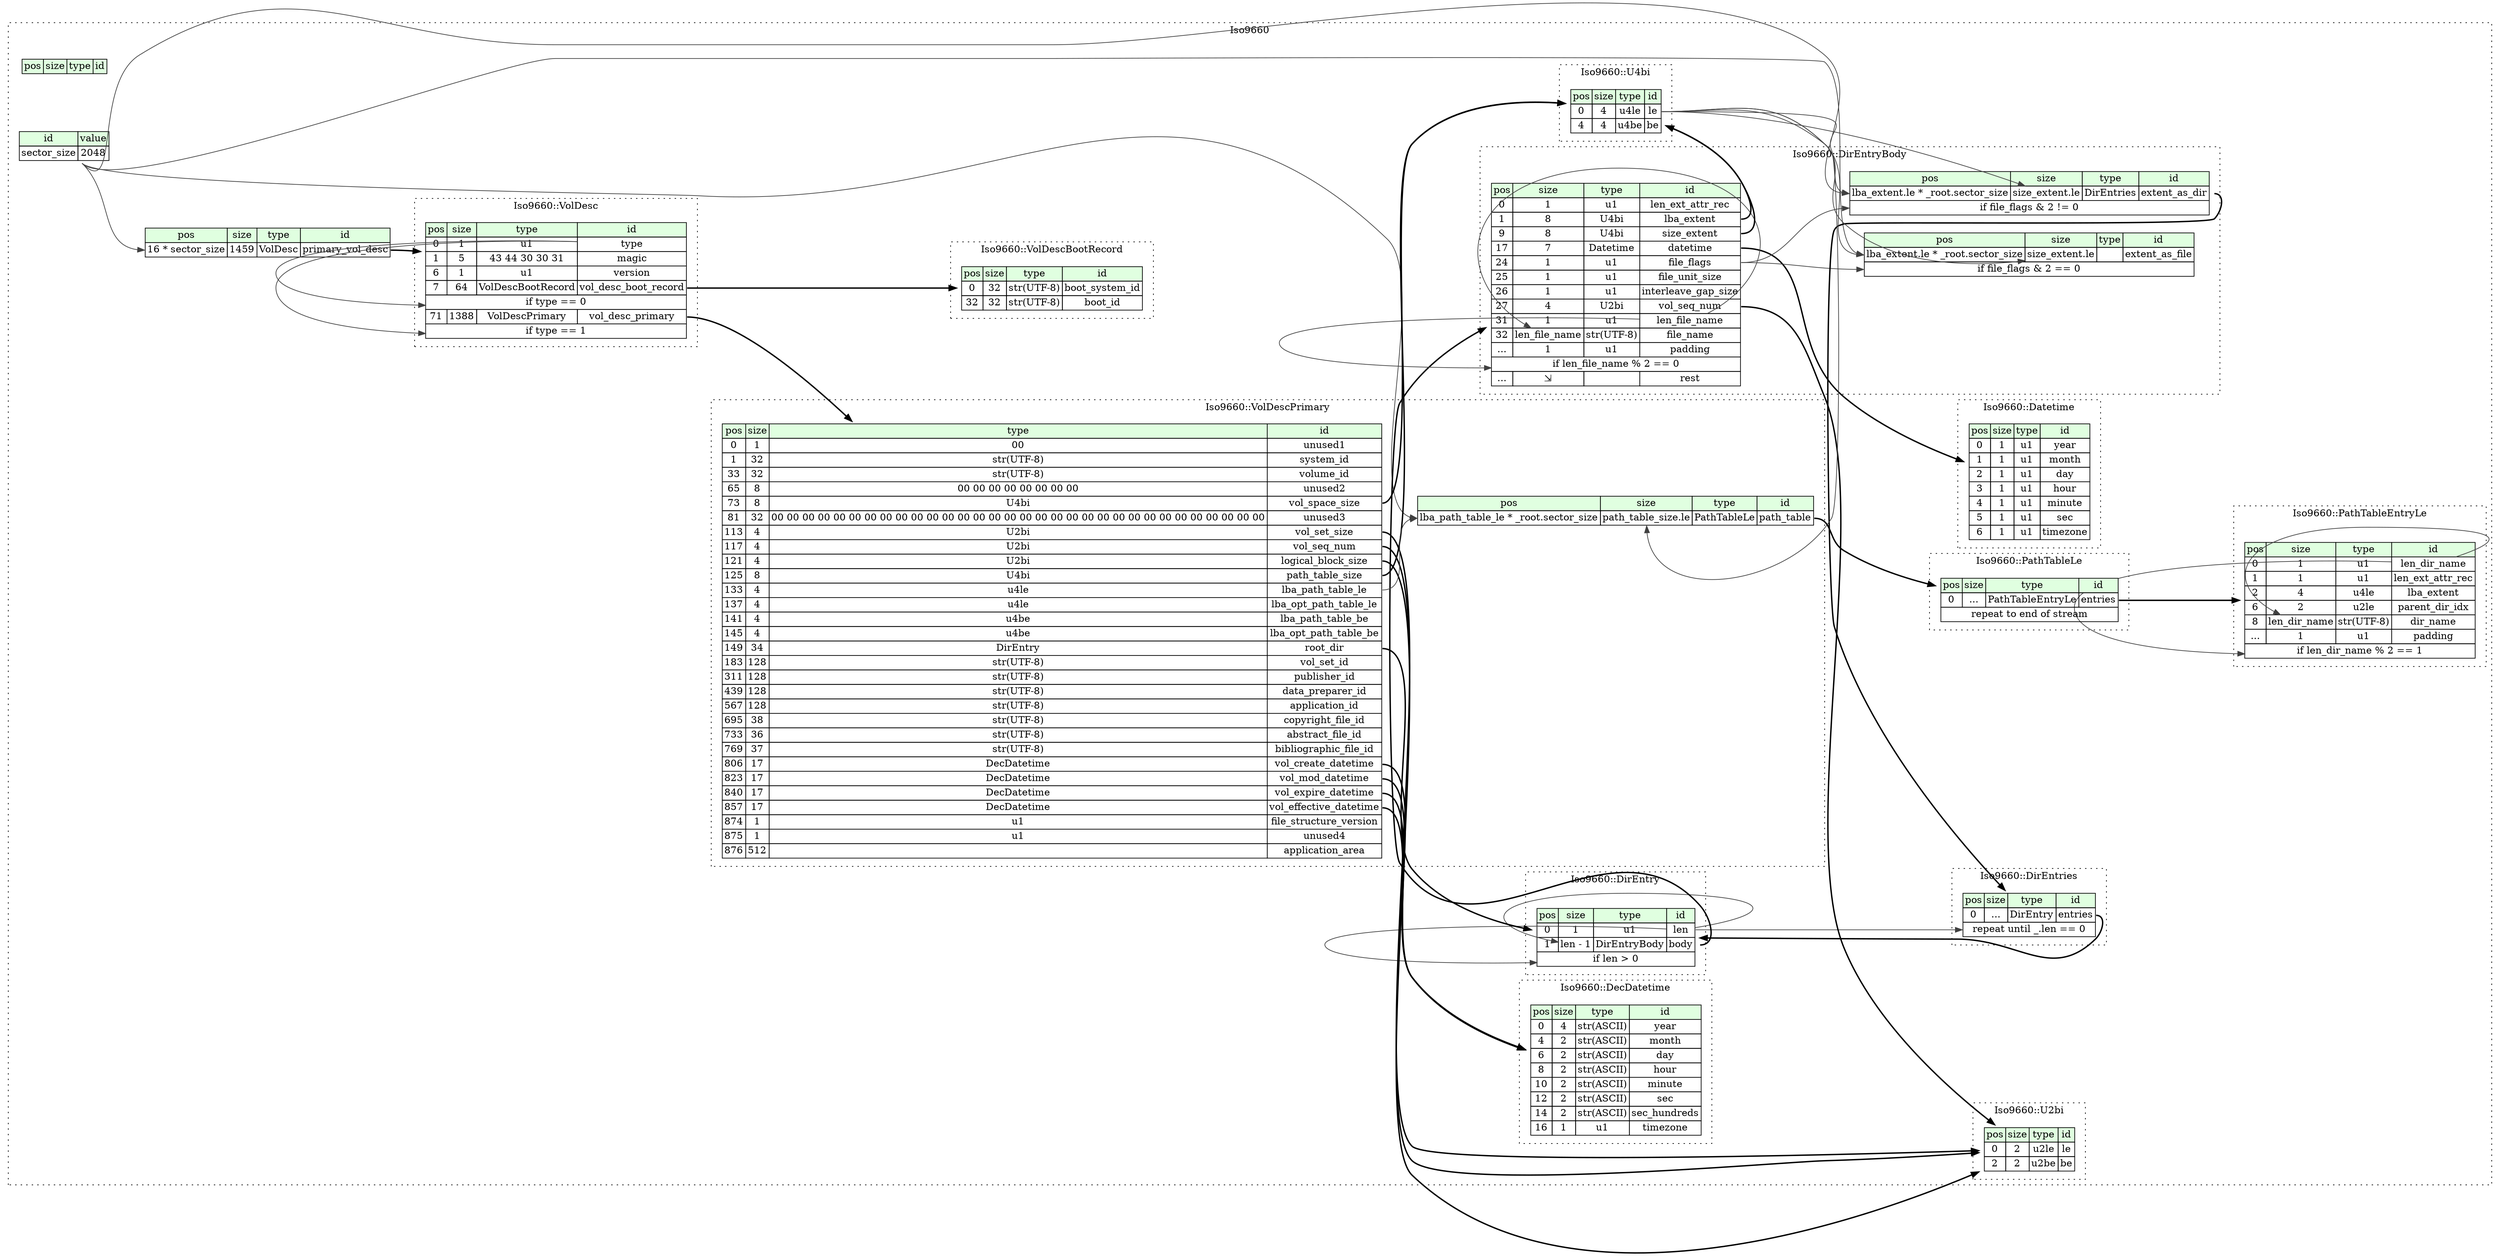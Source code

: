 digraph {
	rankdir=LR;
	node [shape=plaintext];
	subgraph cluster__iso9660 {
		label="Iso9660";
		graph[style=dotted];

		iso9660__seq [label=<<TABLE BORDER="0" CELLBORDER="1" CELLSPACING="0">
			<TR><TD BGCOLOR="#E0FFE0">pos</TD><TD BGCOLOR="#E0FFE0">size</TD><TD BGCOLOR="#E0FFE0">type</TD><TD BGCOLOR="#E0FFE0">id</TD></TR>
		</TABLE>>];
		iso9660__inst__primary_vol_desc [label=<<TABLE BORDER="0" CELLBORDER="1" CELLSPACING="0">
			<TR><TD BGCOLOR="#E0FFE0">pos</TD><TD BGCOLOR="#E0FFE0">size</TD><TD BGCOLOR="#E0FFE0">type</TD><TD BGCOLOR="#E0FFE0">id</TD></TR>
			<TR><TD PORT="primary_vol_desc_pos">16 * sector_size</TD><TD PORT="primary_vol_desc_size">1459</TD><TD>VolDesc</TD><TD PORT="primary_vol_desc_type">primary_vol_desc</TD></TR>
		</TABLE>>];
		iso9660__inst__sector_size [label=<<TABLE BORDER="0" CELLBORDER="1" CELLSPACING="0">
			<TR><TD BGCOLOR="#E0FFE0">id</TD><TD BGCOLOR="#E0FFE0">value</TD></TR>
			<TR><TD>sector_size</TD><TD>2048</TD></TR>
		</TABLE>>];
		subgraph cluster__datetime {
			label="Iso9660::Datetime";
			graph[style=dotted];

			datetime__seq [label=<<TABLE BORDER="0" CELLBORDER="1" CELLSPACING="0">
				<TR><TD BGCOLOR="#E0FFE0">pos</TD><TD BGCOLOR="#E0FFE0">size</TD><TD BGCOLOR="#E0FFE0">type</TD><TD BGCOLOR="#E0FFE0">id</TD></TR>
				<TR><TD PORT="year_pos">0</TD><TD PORT="year_size">1</TD><TD>u1</TD><TD PORT="year_type">year</TD></TR>
				<TR><TD PORT="month_pos">1</TD><TD PORT="month_size">1</TD><TD>u1</TD><TD PORT="month_type">month</TD></TR>
				<TR><TD PORT="day_pos">2</TD><TD PORT="day_size">1</TD><TD>u1</TD><TD PORT="day_type">day</TD></TR>
				<TR><TD PORT="hour_pos">3</TD><TD PORT="hour_size">1</TD><TD>u1</TD><TD PORT="hour_type">hour</TD></TR>
				<TR><TD PORT="minute_pos">4</TD><TD PORT="minute_size">1</TD><TD>u1</TD><TD PORT="minute_type">minute</TD></TR>
				<TR><TD PORT="sec_pos">5</TD><TD PORT="sec_size">1</TD><TD>u1</TD><TD PORT="sec_type">sec</TD></TR>
				<TR><TD PORT="timezone_pos">6</TD><TD PORT="timezone_size">1</TD><TD>u1</TD><TD PORT="timezone_type">timezone</TD></TR>
			</TABLE>>];
		}
		subgraph cluster__dec_datetime {
			label="Iso9660::DecDatetime";
			graph[style=dotted];

			dec_datetime__seq [label=<<TABLE BORDER="0" CELLBORDER="1" CELLSPACING="0">
				<TR><TD BGCOLOR="#E0FFE0">pos</TD><TD BGCOLOR="#E0FFE0">size</TD><TD BGCOLOR="#E0FFE0">type</TD><TD BGCOLOR="#E0FFE0">id</TD></TR>
				<TR><TD PORT="year_pos">0</TD><TD PORT="year_size">4</TD><TD>str(ASCII)</TD><TD PORT="year_type">year</TD></TR>
				<TR><TD PORT="month_pos">4</TD><TD PORT="month_size">2</TD><TD>str(ASCII)</TD><TD PORT="month_type">month</TD></TR>
				<TR><TD PORT="day_pos">6</TD><TD PORT="day_size">2</TD><TD>str(ASCII)</TD><TD PORT="day_type">day</TD></TR>
				<TR><TD PORT="hour_pos">8</TD><TD PORT="hour_size">2</TD><TD>str(ASCII)</TD><TD PORT="hour_type">hour</TD></TR>
				<TR><TD PORT="minute_pos">10</TD><TD PORT="minute_size">2</TD><TD>str(ASCII)</TD><TD PORT="minute_type">minute</TD></TR>
				<TR><TD PORT="sec_pos">12</TD><TD PORT="sec_size">2</TD><TD>str(ASCII)</TD><TD PORT="sec_type">sec</TD></TR>
				<TR><TD PORT="sec_hundreds_pos">14</TD><TD PORT="sec_hundreds_size">2</TD><TD>str(ASCII)</TD><TD PORT="sec_hundreds_type">sec_hundreds</TD></TR>
				<TR><TD PORT="timezone_pos">16</TD><TD PORT="timezone_size">1</TD><TD>u1</TD><TD PORT="timezone_type">timezone</TD></TR>
			</TABLE>>];
		}
		subgraph cluster__dir_entries {
			label="Iso9660::DirEntries";
			graph[style=dotted];

			dir_entries__seq [label=<<TABLE BORDER="0" CELLBORDER="1" CELLSPACING="0">
				<TR><TD BGCOLOR="#E0FFE0">pos</TD><TD BGCOLOR="#E0FFE0">size</TD><TD BGCOLOR="#E0FFE0">type</TD><TD BGCOLOR="#E0FFE0">id</TD></TR>
				<TR><TD PORT="entries_pos">0</TD><TD PORT="entries_size">...</TD><TD>DirEntry</TD><TD PORT="entries_type">entries</TD></TR>
				<TR><TD COLSPAN="4" PORT="entries__repeat">repeat until _.len == 0</TD></TR>
			</TABLE>>];
		}
		subgraph cluster__dir_entry {
			label="Iso9660::DirEntry";
			graph[style=dotted];

			dir_entry__seq [label=<<TABLE BORDER="0" CELLBORDER="1" CELLSPACING="0">
				<TR><TD BGCOLOR="#E0FFE0">pos</TD><TD BGCOLOR="#E0FFE0">size</TD><TD BGCOLOR="#E0FFE0">type</TD><TD BGCOLOR="#E0FFE0">id</TD></TR>
				<TR><TD PORT="len_pos">0</TD><TD PORT="len_size">1</TD><TD>u1</TD><TD PORT="len_type">len</TD></TR>
				<TR><TD PORT="body_pos">1</TD><TD PORT="body_size">len - 1</TD><TD>DirEntryBody</TD><TD PORT="body_type">body</TD></TR>
				<TR><TD COLSPAN="4" PORT="body__if">if len &gt; 0</TD></TR>
			</TABLE>>];
		}
		subgraph cluster__dir_entry_body {
			label="Iso9660::DirEntryBody";
			graph[style=dotted];

			dir_entry_body__seq [label=<<TABLE BORDER="0" CELLBORDER="1" CELLSPACING="0">
				<TR><TD BGCOLOR="#E0FFE0">pos</TD><TD BGCOLOR="#E0FFE0">size</TD><TD BGCOLOR="#E0FFE0">type</TD><TD BGCOLOR="#E0FFE0">id</TD></TR>
				<TR><TD PORT="len_ext_attr_rec_pos">0</TD><TD PORT="len_ext_attr_rec_size">1</TD><TD>u1</TD><TD PORT="len_ext_attr_rec_type">len_ext_attr_rec</TD></TR>
				<TR><TD PORT="lba_extent_pos">1</TD><TD PORT="lba_extent_size">8</TD><TD>U4bi</TD><TD PORT="lba_extent_type">lba_extent</TD></TR>
				<TR><TD PORT="size_extent_pos">9</TD><TD PORT="size_extent_size">8</TD><TD>U4bi</TD><TD PORT="size_extent_type">size_extent</TD></TR>
				<TR><TD PORT="datetime_pos">17</TD><TD PORT="datetime_size">7</TD><TD>Datetime</TD><TD PORT="datetime_type">datetime</TD></TR>
				<TR><TD PORT="file_flags_pos">24</TD><TD PORT="file_flags_size">1</TD><TD>u1</TD><TD PORT="file_flags_type">file_flags</TD></TR>
				<TR><TD PORT="file_unit_size_pos">25</TD><TD PORT="file_unit_size_size">1</TD><TD>u1</TD><TD PORT="file_unit_size_type">file_unit_size</TD></TR>
				<TR><TD PORT="interleave_gap_size_pos">26</TD><TD PORT="interleave_gap_size_size">1</TD><TD>u1</TD><TD PORT="interleave_gap_size_type">interleave_gap_size</TD></TR>
				<TR><TD PORT="vol_seq_num_pos">27</TD><TD PORT="vol_seq_num_size">4</TD><TD>U2bi</TD><TD PORT="vol_seq_num_type">vol_seq_num</TD></TR>
				<TR><TD PORT="len_file_name_pos">31</TD><TD PORT="len_file_name_size">1</TD><TD>u1</TD><TD PORT="len_file_name_type">len_file_name</TD></TR>
				<TR><TD PORT="file_name_pos">32</TD><TD PORT="file_name_size">len_file_name</TD><TD>str(UTF-8)</TD><TD PORT="file_name_type">file_name</TD></TR>
				<TR><TD PORT="padding_pos">...</TD><TD PORT="padding_size">1</TD><TD>u1</TD><TD PORT="padding_type">padding</TD></TR>
				<TR><TD COLSPAN="4" PORT="padding__if">if len_file_name % 2 == 0</TD></TR>
				<TR><TD PORT="rest_pos">...</TD><TD PORT="rest_size">⇲</TD><TD></TD><TD PORT="rest_type">rest</TD></TR>
			</TABLE>>];
			dir_entry_body__inst__extent_as_dir [label=<<TABLE BORDER="0" CELLBORDER="1" CELLSPACING="0">
				<TR><TD BGCOLOR="#E0FFE0">pos</TD><TD BGCOLOR="#E0FFE0">size</TD><TD BGCOLOR="#E0FFE0">type</TD><TD BGCOLOR="#E0FFE0">id</TD></TR>
				<TR><TD PORT="extent_as_dir_pos">lba_extent.le * _root.sector_size</TD><TD PORT="extent_as_dir_size">size_extent.le</TD><TD>DirEntries</TD><TD PORT="extent_as_dir_type">extent_as_dir</TD></TR>
				<TR><TD COLSPAN="4" PORT="extent_as_dir__if">if file_flags &amp; 2 != 0</TD></TR>
			</TABLE>>];
			dir_entry_body__inst__extent_as_file [label=<<TABLE BORDER="0" CELLBORDER="1" CELLSPACING="0">
				<TR><TD BGCOLOR="#E0FFE0">pos</TD><TD BGCOLOR="#E0FFE0">size</TD><TD BGCOLOR="#E0FFE0">type</TD><TD BGCOLOR="#E0FFE0">id</TD></TR>
				<TR><TD PORT="extent_as_file_pos">lba_extent.le * _root.sector_size</TD><TD PORT="extent_as_file_size">size_extent.le</TD><TD></TD><TD PORT="extent_as_file_type">extent_as_file</TD></TR>
				<TR><TD COLSPAN="4" PORT="extent_as_file__if">if file_flags &amp; 2 == 0</TD></TR>
			</TABLE>>];
		}
		subgraph cluster__path_table_entry_le {
			label="Iso9660::PathTableEntryLe";
			graph[style=dotted];

			path_table_entry_le__seq [label=<<TABLE BORDER="0" CELLBORDER="1" CELLSPACING="0">
				<TR><TD BGCOLOR="#E0FFE0">pos</TD><TD BGCOLOR="#E0FFE0">size</TD><TD BGCOLOR="#E0FFE0">type</TD><TD BGCOLOR="#E0FFE0">id</TD></TR>
				<TR><TD PORT="len_dir_name_pos">0</TD><TD PORT="len_dir_name_size">1</TD><TD>u1</TD><TD PORT="len_dir_name_type">len_dir_name</TD></TR>
				<TR><TD PORT="len_ext_attr_rec_pos">1</TD><TD PORT="len_ext_attr_rec_size">1</TD><TD>u1</TD><TD PORT="len_ext_attr_rec_type">len_ext_attr_rec</TD></TR>
				<TR><TD PORT="lba_extent_pos">2</TD><TD PORT="lba_extent_size">4</TD><TD>u4le</TD><TD PORT="lba_extent_type">lba_extent</TD></TR>
				<TR><TD PORT="parent_dir_idx_pos">6</TD><TD PORT="parent_dir_idx_size">2</TD><TD>u2le</TD><TD PORT="parent_dir_idx_type">parent_dir_idx</TD></TR>
				<TR><TD PORT="dir_name_pos">8</TD><TD PORT="dir_name_size">len_dir_name</TD><TD>str(UTF-8)</TD><TD PORT="dir_name_type">dir_name</TD></TR>
				<TR><TD PORT="padding_pos">...</TD><TD PORT="padding_size">1</TD><TD>u1</TD><TD PORT="padding_type">padding</TD></TR>
				<TR><TD COLSPAN="4" PORT="padding__if">if len_dir_name % 2 == 1</TD></TR>
			</TABLE>>];
		}
		subgraph cluster__path_table_le {
			label="Iso9660::PathTableLe";
			graph[style=dotted];

			path_table_le__seq [label=<<TABLE BORDER="0" CELLBORDER="1" CELLSPACING="0">
				<TR><TD BGCOLOR="#E0FFE0">pos</TD><TD BGCOLOR="#E0FFE0">size</TD><TD BGCOLOR="#E0FFE0">type</TD><TD BGCOLOR="#E0FFE0">id</TD></TR>
				<TR><TD PORT="entries_pos">0</TD><TD PORT="entries_size">...</TD><TD>PathTableEntryLe</TD><TD PORT="entries_type">entries</TD></TR>
				<TR><TD COLSPAN="4" PORT="entries__repeat">repeat to end of stream</TD></TR>
			</TABLE>>];
		}
		subgraph cluster__u2bi {
			label="Iso9660::U2bi";
			graph[style=dotted];

			u2bi__seq [label=<<TABLE BORDER="0" CELLBORDER="1" CELLSPACING="0">
				<TR><TD BGCOLOR="#E0FFE0">pos</TD><TD BGCOLOR="#E0FFE0">size</TD><TD BGCOLOR="#E0FFE0">type</TD><TD BGCOLOR="#E0FFE0">id</TD></TR>
				<TR><TD PORT="le_pos">0</TD><TD PORT="le_size">2</TD><TD>u2le</TD><TD PORT="le_type">le</TD></TR>
				<TR><TD PORT="be_pos">2</TD><TD PORT="be_size">2</TD><TD>u2be</TD><TD PORT="be_type">be</TD></TR>
			</TABLE>>];
		}
		subgraph cluster__u4bi {
			label="Iso9660::U4bi";
			graph[style=dotted];

			u4bi__seq [label=<<TABLE BORDER="0" CELLBORDER="1" CELLSPACING="0">
				<TR><TD BGCOLOR="#E0FFE0">pos</TD><TD BGCOLOR="#E0FFE0">size</TD><TD BGCOLOR="#E0FFE0">type</TD><TD BGCOLOR="#E0FFE0">id</TD></TR>
				<TR><TD PORT="le_pos">0</TD><TD PORT="le_size">4</TD><TD>u4le</TD><TD PORT="le_type">le</TD></TR>
				<TR><TD PORT="be_pos">4</TD><TD PORT="be_size">4</TD><TD>u4be</TD><TD PORT="be_type">be</TD></TR>
			</TABLE>>];
		}
		subgraph cluster__vol_desc {
			label="Iso9660::VolDesc";
			graph[style=dotted];

			vol_desc__seq [label=<<TABLE BORDER="0" CELLBORDER="1" CELLSPACING="0">
				<TR><TD BGCOLOR="#E0FFE0">pos</TD><TD BGCOLOR="#E0FFE0">size</TD><TD BGCOLOR="#E0FFE0">type</TD><TD BGCOLOR="#E0FFE0">id</TD></TR>
				<TR><TD PORT="type_pos">0</TD><TD PORT="type_size">1</TD><TD>u1</TD><TD PORT="type_type">type</TD></TR>
				<TR><TD PORT="magic_pos">1</TD><TD PORT="magic_size">5</TD><TD>43 44 30 30 31</TD><TD PORT="magic_type">magic</TD></TR>
				<TR><TD PORT="version_pos">6</TD><TD PORT="version_size">1</TD><TD>u1</TD><TD PORT="version_type">version</TD></TR>
				<TR><TD PORT="vol_desc_boot_record_pos">7</TD><TD PORT="vol_desc_boot_record_size">64</TD><TD>VolDescBootRecord</TD><TD PORT="vol_desc_boot_record_type">vol_desc_boot_record</TD></TR>
				<TR><TD COLSPAN="4" PORT="vol_desc_boot_record__if">if type == 0</TD></TR>
				<TR><TD PORT="vol_desc_primary_pos">71</TD><TD PORT="vol_desc_primary_size">1388</TD><TD>VolDescPrimary</TD><TD PORT="vol_desc_primary_type">vol_desc_primary</TD></TR>
				<TR><TD COLSPAN="4" PORT="vol_desc_primary__if">if type == 1</TD></TR>
			</TABLE>>];
		}
		subgraph cluster__vol_desc_boot_record {
			label="Iso9660::VolDescBootRecord";
			graph[style=dotted];

			vol_desc_boot_record__seq [label=<<TABLE BORDER="0" CELLBORDER="1" CELLSPACING="0">
				<TR><TD BGCOLOR="#E0FFE0">pos</TD><TD BGCOLOR="#E0FFE0">size</TD><TD BGCOLOR="#E0FFE0">type</TD><TD BGCOLOR="#E0FFE0">id</TD></TR>
				<TR><TD PORT="boot_system_id_pos">0</TD><TD PORT="boot_system_id_size">32</TD><TD>str(UTF-8)</TD><TD PORT="boot_system_id_type">boot_system_id</TD></TR>
				<TR><TD PORT="boot_id_pos">32</TD><TD PORT="boot_id_size">32</TD><TD>str(UTF-8)</TD><TD PORT="boot_id_type">boot_id</TD></TR>
			</TABLE>>];
		}
		subgraph cluster__vol_desc_primary {
			label="Iso9660::VolDescPrimary";
			graph[style=dotted];

			vol_desc_primary__seq [label=<<TABLE BORDER="0" CELLBORDER="1" CELLSPACING="0">
				<TR><TD BGCOLOR="#E0FFE0">pos</TD><TD BGCOLOR="#E0FFE0">size</TD><TD BGCOLOR="#E0FFE0">type</TD><TD BGCOLOR="#E0FFE0">id</TD></TR>
				<TR><TD PORT="unused1_pos">0</TD><TD PORT="unused1_size">1</TD><TD>00</TD><TD PORT="unused1_type">unused1</TD></TR>
				<TR><TD PORT="system_id_pos">1</TD><TD PORT="system_id_size">32</TD><TD>str(UTF-8)</TD><TD PORT="system_id_type">system_id</TD></TR>
				<TR><TD PORT="volume_id_pos">33</TD><TD PORT="volume_id_size">32</TD><TD>str(UTF-8)</TD><TD PORT="volume_id_type">volume_id</TD></TR>
				<TR><TD PORT="unused2_pos">65</TD><TD PORT="unused2_size">8</TD><TD>00 00 00 00 00 00 00 00</TD><TD PORT="unused2_type">unused2</TD></TR>
				<TR><TD PORT="vol_space_size_pos">73</TD><TD PORT="vol_space_size_size">8</TD><TD>U4bi</TD><TD PORT="vol_space_size_type">vol_space_size</TD></TR>
				<TR><TD PORT="unused3_pos">81</TD><TD PORT="unused3_size">32</TD><TD>00 00 00 00 00 00 00 00 00 00 00 00 00 00 00 00 00 00 00 00 00 00 00 00 00 00 00 00 00 00 00 00</TD><TD PORT="unused3_type">unused3</TD></TR>
				<TR><TD PORT="vol_set_size_pos">113</TD><TD PORT="vol_set_size_size">4</TD><TD>U2bi</TD><TD PORT="vol_set_size_type">vol_set_size</TD></TR>
				<TR><TD PORT="vol_seq_num_pos">117</TD><TD PORT="vol_seq_num_size">4</TD><TD>U2bi</TD><TD PORT="vol_seq_num_type">vol_seq_num</TD></TR>
				<TR><TD PORT="logical_block_size_pos">121</TD><TD PORT="logical_block_size_size">4</TD><TD>U2bi</TD><TD PORT="logical_block_size_type">logical_block_size</TD></TR>
				<TR><TD PORT="path_table_size_pos">125</TD><TD PORT="path_table_size_size">8</TD><TD>U4bi</TD><TD PORT="path_table_size_type">path_table_size</TD></TR>
				<TR><TD PORT="lba_path_table_le_pos">133</TD><TD PORT="lba_path_table_le_size">4</TD><TD>u4le</TD><TD PORT="lba_path_table_le_type">lba_path_table_le</TD></TR>
				<TR><TD PORT="lba_opt_path_table_le_pos">137</TD><TD PORT="lba_opt_path_table_le_size">4</TD><TD>u4le</TD><TD PORT="lba_opt_path_table_le_type">lba_opt_path_table_le</TD></TR>
				<TR><TD PORT="lba_path_table_be_pos">141</TD><TD PORT="lba_path_table_be_size">4</TD><TD>u4be</TD><TD PORT="lba_path_table_be_type">lba_path_table_be</TD></TR>
				<TR><TD PORT="lba_opt_path_table_be_pos">145</TD><TD PORT="lba_opt_path_table_be_size">4</TD><TD>u4be</TD><TD PORT="lba_opt_path_table_be_type">lba_opt_path_table_be</TD></TR>
				<TR><TD PORT="root_dir_pos">149</TD><TD PORT="root_dir_size">34</TD><TD>DirEntry</TD><TD PORT="root_dir_type">root_dir</TD></TR>
				<TR><TD PORT="vol_set_id_pos">183</TD><TD PORT="vol_set_id_size">128</TD><TD>str(UTF-8)</TD><TD PORT="vol_set_id_type">vol_set_id</TD></TR>
				<TR><TD PORT="publisher_id_pos">311</TD><TD PORT="publisher_id_size">128</TD><TD>str(UTF-8)</TD><TD PORT="publisher_id_type">publisher_id</TD></TR>
				<TR><TD PORT="data_preparer_id_pos">439</TD><TD PORT="data_preparer_id_size">128</TD><TD>str(UTF-8)</TD><TD PORT="data_preparer_id_type">data_preparer_id</TD></TR>
				<TR><TD PORT="application_id_pos">567</TD><TD PORT="application_id_size">128</TD><TD>str(UTF-8)</TD><TD PORT="application_id_type">application_id</TD></TR>
				<TR><TD PORT="copyright_file_id_pos">695</TD><TD PORT="copyright_file_id_size">38</TD><TD>str(UTF-8)</TD><TD PORT="copyright_file_id_type">copyright_file_id</TD></TR>
				<TR><TD PORT="abstract_file_id_pos">733</TD><TD PORT="abstract_file_id_size">36</TD><TD>str(UTF-8)</TD><TD PORT="abstract_file_id_type">abstract_file_id</TD></TR>
				<TR><TD PORT="bibliographic_file_id_pos">769</TD><TD PORT="bibliographic_file_id_size">37</TD><TD>str(UTF-8)</TD><TD PORT="bibliographic_file_id_type">bibliographic_file_id</TD></TR>
				<TR><TD PORT="vol_create_datetime_pos">806</TD><TD PORT="vol_create_datetime_size">17</TD><TD>DecDatetime</TD><TD PORT="vol_create_datetime_type">vol_create_datetime</TD></TR>
				<TR><TD PORT="vol_mod_datetime_pos">823</TD><TD PORT="vol_mod_datetime_size">17</TD><TD>DecDatetime</TD><TD PORT="vol_mod_datetime_type">vol_mod_datetime</TD></TR>
				<TR><TD PORT="vol_expire_datetime_pos">840</TD><TD PORT="vol_expire_datetime_size">17</TD><TD>DecDatetime</TD><TD PORT="vol_expire_datetime_type">vol_expire_datetime</TD></TR>
				<TR><TD PORT="vol_effective_datetime_pos">857</TD><TD PORT="vol_effective_datetime_size">17</TD><TD>DecDatetime</TD><TD PORT="vol_effective_datetime_type">vol_effective_datetime</TD></TR>
				<TR><TD PORT="file_structure_version_pos">874</TD><TD PORT="file_structure_version_size">1</TD><TD>u1</TD><TD PORT="file_structure_version_type">file_structure_version</TD></TR>
				<TR><TD PORT="unused4_pos">875</TD><TD PORT="unused4_size">1</TD><TD>u1</TD><TD PORT="unused4_type">unused4</TD></TR>
				<TR><TD PORT="application_area_pos">876</TD><TD PORT="application_area_size">512</TD><TD></TD><TD PORT="application_area_type">application_area</TD></TR>
			</TABLE>>];
			vol_desc_primary__inst__path_table [label=<<TABLE BORDER="0" CELLBORDER="1" CELLSPACING="0">
				<TR><TD BGCOLOR="#E0FFE0">pos</TD><TD BGCOLOR="#E0FFE0">size</TD><TD BGCOLOR="#E0FFE0">type</TD><TD BGCOLOR="#E0FFE0">id</TD></TR>
				<TR><TD PORT="path_table_pos">lba_path_table_le * _root.sector_size</TD><TD PORT="path_table_size">path_table_size.le</TD><TD>PathTableLe</TD><TD PORT="path_table_type">path_table</TD></TR>
			</TABLE>>];
		}
	}
	iso9660__inst__sector_size:sector_size_type -> iso9660__inst__primary_vol_desc:primary_vol_desc_pos [color="#404040"];
	iso9660__inst__primary_vol_desc:primary_vol_desc_type -> vol_desc__seq [style=bold];
	dir_entries__seq:entries_type -> dir_entry__seq [style=bold];
	dir_entry__seq:len_type -> dir_entries__seq:entries__repeat [color="#404040"];
	dir_entry__seq:len_type -> dir_entry__seq:body_size [color="#404040"];
	dir_entry__seq:body_type -> dir_entry_body__seq [style=bold];
	dir_entry__seq:len_type -> dir_entry__seq:body__if [color="#404040"];
	dir_entry_body__seq:lba_extent_type -> u4bi__seq [style=bold];
	dir_entry_body__seq:size_extent_type -> u4bi__seq [style=bold];
	dir_entry_body__seq:datetime_type -> datetime__seq [style=bold];
	dir_entry_body__seq:vol_seq_num_type -> u2bi__seq [style=bold];
	dir_entry_body__seq:len_file_name_type -> dir_entry_body__seq:file_name_size [color="#404040"];
	dir_entry_body__seq:len_file_name_type -> dir_entry_body__seq:padding__if [color="#404040"];
	u4bi__seq:le_type -> dir_entry_body__inst__extent_as_dir:extent_as_dir_pos [color="#404040"];
	iso9660__inst__sector_size:sector_size_type -> dir_entry_body__inst__extent_as_dir:extent_as_dir_pos [color="#404040"];
	u4bi__seq:le_type -> dir_entry_body__inst__extent_as_dir:extent_as_dir_size [color="#404040"];
	dir_entry_body__inst__extent_as_dir:extent_as_dir_type -> dir_entries__seq [style=bold];
	dir_entry_body__seq:file_flags_type -> dir_entry_body__inst__extent_as_dir:extent_as_dir__if [color="#404040"];
	u4bi__seq:le_type -> dir_entry_body__inst__extent_as_file:extent_as_file_pos [color="#404040"];
	iso9660__inst__sector_size:sector_size_type -> dir_entry_body__inst__extent_as_file:extent_as_file_pos [color="#404040"];
	u4bi__seq:le_type -> dir_entry_body__inst__extent_as_file:extent_as_file_size [color="#404040"];
	dir_entry_body__seq:file_flags_type -> dir_entry_body__inst__extent_as_file:extent_as_file__if [color="#404040"];
	path_table_entry_le__seq:len_dir_name_type -> path_table_entry_le__seq:dir_name_size [color="#404040"];
	path_table_entry_le__seq:len_dir_name_type -> path_table_entry_le__seq:padding__if [color="#404040"];
	path_table_le__seq:entries_type -> path_table_entry_le__seq [style=bold];
	vol_desc__seq:vol_desc_boot_record_type -> vol_desc_boot_record__seq [style=bold];
	vol_desc__seq:type_type -> vol_desc__seq:vol_desc_boot_record__if [color="#404040"];
	vol_desc__seq:vol_desc_primary_type -> vol_desc_primary__seq [style=bold];
	vol_desc__seq:type_type -> vol_desc__seq:vol_desc_primary__if [color="#404040"];
	vol_desc_primary__seq:vol_space_size_type -> u4bi__seq [style=bold];
	vol_desc_primary__seq:vol_set_size_type -> u2bi__seq [style=bold];
	vol_desc_primary__seq:vol_seq_num_type -> u2bi__seq [style=bold];
	vol_desc_primary__seq:logical_block_size_type -> u2bi__seq [style=bold];
	vol_desc_primary__seq:path_table_size_type -> u4bi__seq [style=bold];
	vol_desc_primary__seq:root_dir_type -> dir_entry__seq [style=bold];
	vol_desc_primary__seq:vol_create_datetime_type -> dec_datetime__seq [style=bold];
	vol_desc_primary__seq:vol_mod_datetime_type -> dec_datetime__seq [style=bold];
	vol_desc_primary__seq:vol_expire_datetime_type -> dec_datetime__seq [style=bold];
	vol_desc_primary__seq:vol_effective_datetime_type -> dec_datetime__seq [style=bold];
	vol_desc_primary__seq:lba_path_table_le_type -> vol_desc_primary__inst__path_table:path_table_pos [color="#404040"];
	iso9660__inst__sector_size:sector_size_type -> vol_desc_primary__inst__path_table:path_table_pos [color="#404040"];
	u4bi__seq:le_type -> vol_desc_primary__inst__path_table:path_table_size [color="#404040"];
	vol_desc_primary__inst__path_table:path_table_type -> path_table_le__seq [style=bold];
}
